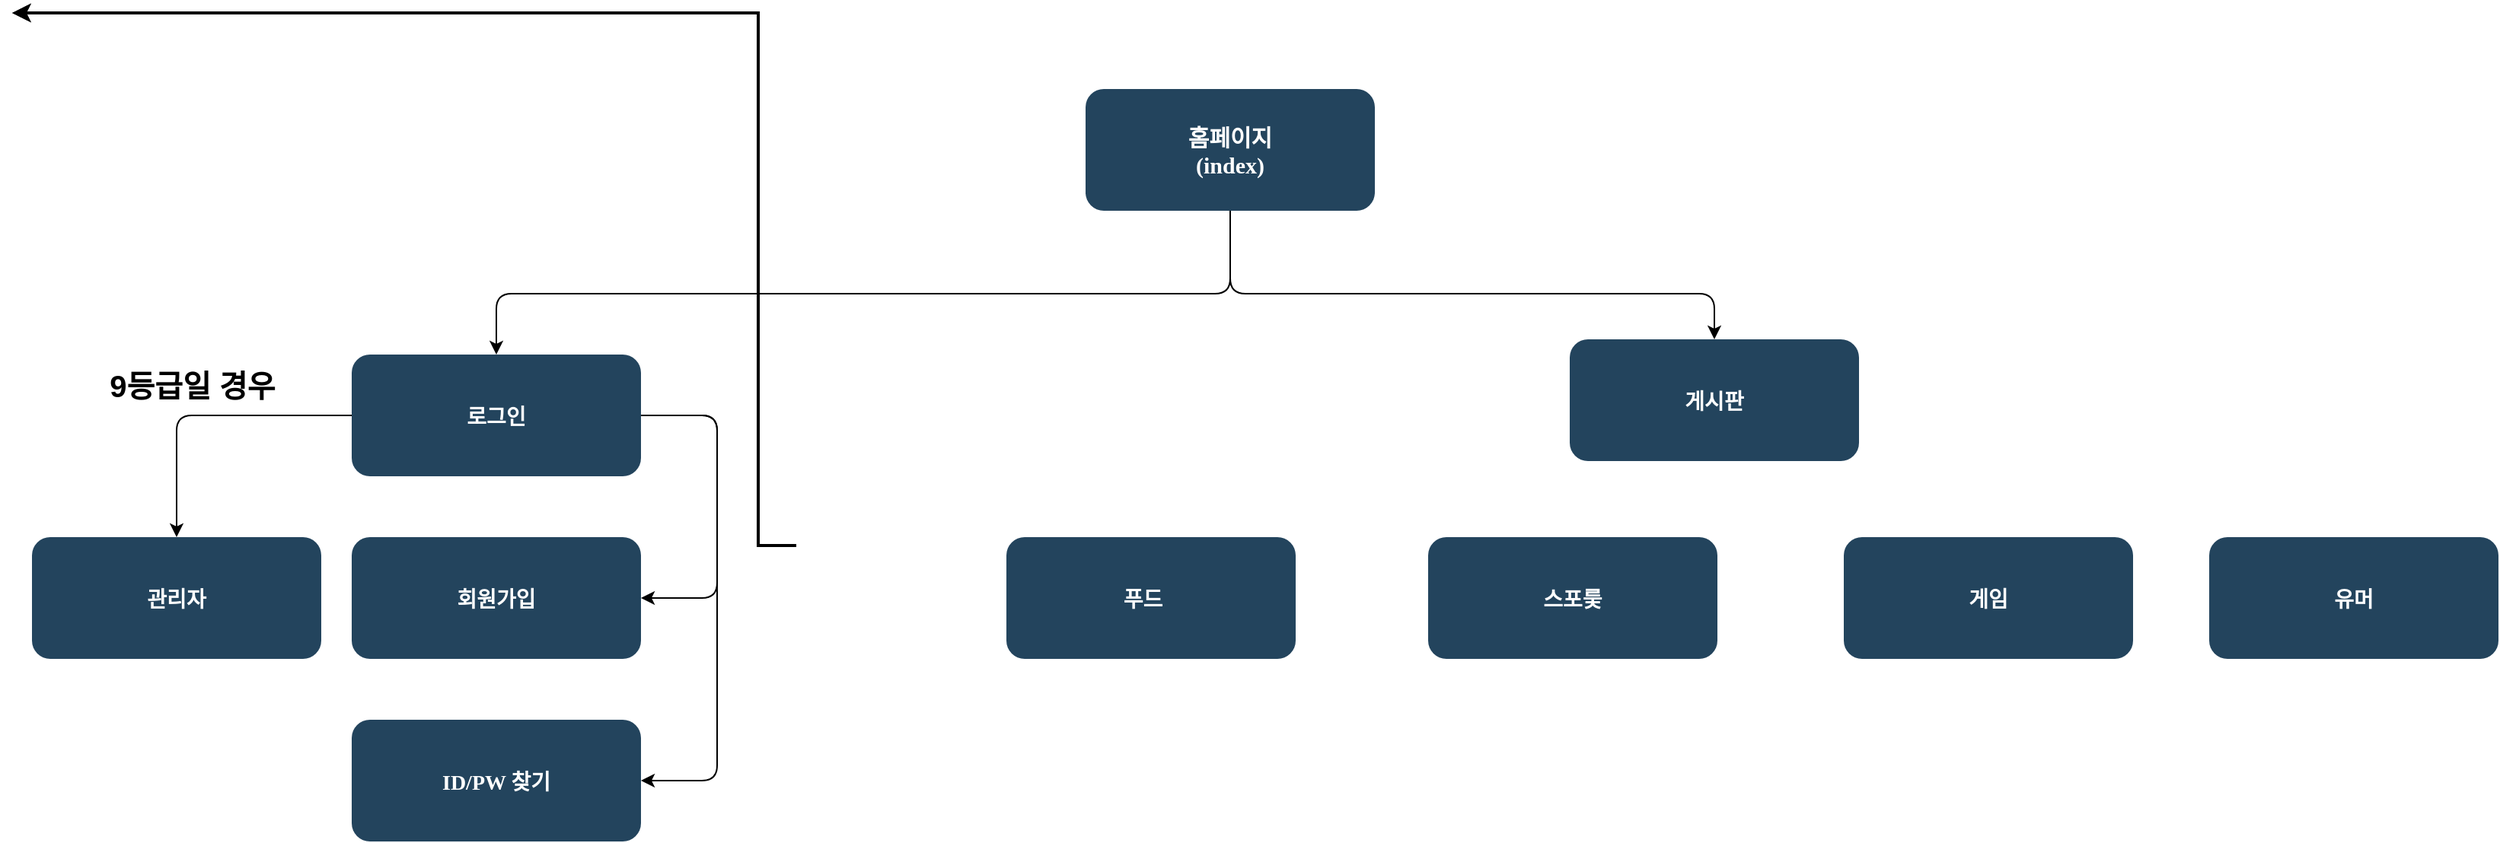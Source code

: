<mxfile version="14.9.7" type="github">
  <diagram name="Page-1" id="2c0d36ab-eaac-3732-788b-9136903baeff">
    <mxGraphModel dx="2100" dy="1089" grid="1" gridSize="10" guides="1" tooltips="1" connect="1" arrows="1" fold="1" page="1" pageScale="1.5" pageWidth="1169" pageHeight="827" background="#FFFFFF" math="0" shadow="0">
      <root>
        <mxCell id="0" />
        <mxCell id="1" parent="0" />
        <mxCell id="2" value="홈페이지&#xa;(index)" style="rounded=1;fillColor=#23445D;gradientColor=none;strokeColor=none;fontColor=#FFFFFF;fontStyle=1;fontFamily=Tahoma;fontSize=15;" parent="1" vertex="1">
          <mxGeometry x="782" y="185.5" width="190" height="80" as="geometry" />
        </mxCell>
        <mxCell id="73" value="" style="edgeStyle=elbowEdgeStyle;elbow=horizontal;strokeWidth=2;rounded=0" parent="1" target="30" edge="1">
          <mxGeometry x="-23" y="135.5" width="100" height="100" as="geometry">
            <mxPoint x="592" y="485.5" as="sourcePoint" />
            <mxPoint x="77" y="135.5" as="targetPoint" />
            <Array as="points">
              <mxPoint x="567" y="535.5" />
            </Array>
          </mxGeometry>
        </mxCell>
        <mxCell id="74" value="" style="edgeStyle=elbowEdgeStyle;elbow=horizontal;strokeWidth=2;rounded=0" parent="1" target="31" edge="1">
          <mxGeometry x="-23" y="135.5" width="100" height="100" as="geometry">
            <mxPoint x="592" y="485.5" as="sourcePoint" />
            <mxPoint x="77" y="135.5" as="targetPoint" />
            <Array as="points">
              <mxPoint x="567" y="575.5" />
            </Array>
          </mxGeometry>
        </mxCell>
        <mxCell id="CkdO9dEeyM24k6zbKlpi-146" value="로그인" style="rounded=1;fillColor=#23445D;gradientColor=none;strokeColor=none;fontColor=#FFFFFF;fontStyle=1;fontFamily=Tahoma;fontSize=14" vertex="1" parent="1">
          <mxGeometry x="300" y="360" width="190" height="80" as="geometry" />
        </mxCell>
        <mxCell id="CkdO9dEeyM24k6zbKlpi-156" value="게시판" style="rounded=1;fillColor=#23445D;gradientColor=none;strokeColor=none;fontColor=#FFFFFF;fontStyle=1;fontFamily=Tahoma;fontSize=14" vertex="1" parent="1">
          <mxGeometry x="1100" y="350" width="190" height="80" as="geometry" />
        </mxCell>
        <mxCell id="CkdO9dEeyM24k6zbKlpi-158" value="" style="endArrow=classic;html=1;fontSize=15;entryX=0.5;entryY=0;entryDx=0;entryDy=0;exitX=0.5;exitY=1;exitDx=0;exitDy=0;" edge="1" parent="1" source="2" target="CkdO9dEeyM24k6zbKlpi-146">
          <mxGeometry width="50" height="50" relative="1" as="geometry">
            <mxPoint x="827" y="370" as="sourcePoint" />
            <mxPoint x="877" y="320" as="targetPoint" />
            <Array as="points">
              <mxPoint x="877" y="320" />
              <mxPoint x="395" y="320" />
            </Array>
          </mxGeometry>
        </mxCell>
        <mxCell id="CkdO9dEeyM24k6zbKlpi-159" value="" style="endArrow=classic;html=1;fontSize=15;entryX=0.5;entryY=0;entryDx=0;entryDy=0;exitX=0.5;exitY=1;exitDx=0;exitDy=0;" edge="1" parent="1" source="2" target="CkdO9dEeyM24k6zbKlpi-156">
          <mxGeometry width="50" height="50" relative="1" as="geometry">
            <mxPoint x="890" y="560" as="sourcePoint" />
            <mxPoint x="940" y="510" as="targetPoint" />
            <Array as="points">
              <mxPoint x="877" y="320" />
              <mxPoint x="1195" y="320" />
            </Array>
          </mxGeometry>
        </mxCell>
        <mxCell id="CkdO9dEeyM24k6zbKlpi-161" value="관리자" style="rounded=1;fillColor=#23445D;gradientColor=none;strokeColor=none;fontColor=#FFFFFF;fontStyle=1;fontFamily=Tahoma;fontSize=14" vertex="1" parent="1">
          <mxGeometry x="90" y="480" width="190" height="80" as="geometry" />
        </mxCell>
        <mxCell id="CkdO9dEeyM24k6zbKlpi-162" value="" style="endArrow=classic;html=1;fontSize=15;exitX=0;exitY=0.5;exitDx=0;exitDy=0;entryX=0.5;entryY=0;entryDx=0;entryDy=0;" edge="1" parent="1" source="CkdO9dEeyM24k6zbKlpi-146" target="CkdO9dEeyM24k6zbKlpi-161">
          <mxGeometry relative="1" as="geometry">
            <mxPoint x="870" y="540" as="sourcePoint" />
            <mxPoint x="290" y="400" as="targetPoint" />
            <Array as="points">
              <mxPoint x="185" y="400" />
            </Array>
          </mxGeometry>
        </mxCell>
        <mxCell id="CkdO9dEeyM24k6zbKlpi-163" value="&lt;font style=&quot;font-size: 20px&quot;&gt;&lt;b&gt;9등급일 경우&lt;/b&gt;&lt;/font&gt;" style="edgeLabel;resizable=0;html=1;align=center;verticalAlign=middle;" connectable="0" vertex="1" parent="CkdO9dEeyM24k6zbKlpi-162">
          <mxGeometry relative="1" as="geometry">
            <mxPoint x="-8" y="-20" as="offset" />
          </mxGeometry>
        </mxCell>
        <mxCell id="CkdO9dEeyM24k6zbKlpi-165" value="회원가입" style="rounded=1;fillColor=#23445D;gradientColor=none;strokeColor=none;fontColor=#FFFFFF;fontStyle=1;fontFamily=Tahoma;fontSize=14" vertex="1" parent="1">
          <mxGeometry x="300" y="480" width="190" height="80" as="geometry" />
        </mxCell>
        <mxCell id="CkdO9dEeyM24k6zbKlpi-166" value="ID/PW 찾기" style="rounded=1;fillColor=#23445D;gradientColor=none;strokeColor=none;fontColor=#FFFFFF;fontStyle=1;fontFamily=Tahoma;fontSize=14" vertex="1" parent="1">
          <mxGeometry x="300" y="600" width="190" height="80" as="geometry" />
        </mxCell>
        <mxCell id="CkdO9dEeyM24k6zbKlpi-167" value="" style="endArrow=classic;html=1;fontSize=15;exitX=1;exitY=0.5;exitDx=0;exitDy=0;" edge="1" parent="1" source="CkdO9dEeyM24k6zbKlpi-146">
          <mxGeometry width="50" height="50" relative="1" as="geometry">
            <mxPoint x="890" y="640" as="sourcePoint" />
            <mxPoint x="490" y="640" as="targetPoint" />
            <Array as="points">
              <mxPoint x="540" y="400" />
              <mxPoint x="540" y="640" />
            </Array>
          </mxGeometry>
        </mxCell>
        <mxCell id="CkdO9dEeyM24k6zbKlpi-168" value="" style="endArrow=classic;html=1;fontSize=15;exitX=1;exitY=0.5;exitDx=0;exitDy=0;entryX=1;entryY=0.5;entryDx=0;entryDy=0;entryPerimeter=0;" edge="1" parent="1" source="CkdO9dEeyM24k6zbKlpi-146" target="CkdO9dEeyM24k6zbKlpi-165">
          <mxGeometry width="50" height="50" relative="1" as="geometry">
            <mxPoint x="890" y="640" as="sourcePoint" />
            <mxPoint x="500" y="520" as="targetPoint" />
            <Array as="points">
              <mxPoint x="540" y="400" />
              <mxPoint x="540" y="520" />
            </Array>
          </mxGeometry>
        </mxCell>
        <mxCell id="CkdO9dEeyM24k6zbKlpi-169" value="푸드   " style="rounded=1;fillColor=#23445D;gradientColor=none;strokeColor=none;fontColor=#FFFFFF;fontStyle=1;fontFamily=Tahoma;fontSize=14" vertex="1" parent="1">
          <mxGeometry x="730" y="480" width="190" height="80" as="geometry" />
        </mxCell>
        <mxCell id="CkdO9dEeyM24k6zbKlpi-170" value="스포릋" style="rounded=1;fillColor=#23445D;gradientColor=none;strokeColor=none;fontColor=#FFFFFF;fontStyle=1;fontFamily=Tahoma;fontSize=14" vertex="1" parent="1">
          <mxGeometry x="1007" y="480" width="190" height="80" as="geometry" />
        </mxCell>
        <mxCell id="CkdO9dEeyM24k6zbKlpi-171" value="게임" style="rounded=1;fillColor=#23445D;gradientColor=none;strokeColor=none;fontColor=#FFFFFF;fontStyle=1;fontFamily=Tahoma;fontSize=14" vertex="1" parent="1">
          <mxGeometry x="1280" y="480" width="190" height="80" as="geometry" />
        </mxCell>
        <mxCell id="CkdO9dEeyM24k6zbKlpi-172" value="유머" style="rounded=1;fillColor=#23445D;gradientColor=none;strokeColor=none;fontColor=#FFFFFF;fontStyle=1;fontFamily=Tahoma;fontSize=14" vertex="1" parent="1">
          <mxGeometry x="1520" y="480" width="190" height="80" as="geometry" />
        </mxCell>
      </root>
    </mxGraphModel>
  </diagram>
</mxfile>
